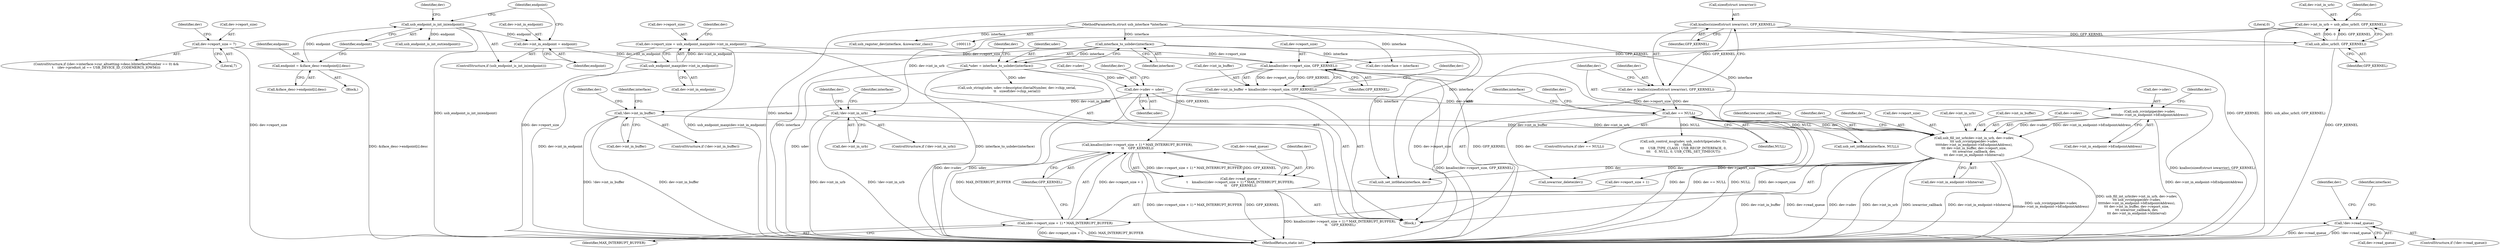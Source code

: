 digraph "0_linux_4ec0ef3a82125efc36173062a50624550a900ae0@API" {
"1000388" [label="(Call,kmalloc(((dev->report_size + 1) * MAX_INTERRUPT_BUFFER),\n\t\t    GFP_KERNEL))"];
"1000389" [label="(Call,(dev->report_size + 1) * MAX_INTERRUPT_BUFFER)"];
"1000355" [label="(Call,usb_fill_int_urb(dev->int_in_urb, dev->udev,\n\t\t\t usb_rcvintpipe(dev->udev,\n\t\t\t\t\tdev->int_in_endpoint->bEndpointAddress),\n\t\t\t dev->int_in_buffer, dev->report_size,\n\t\t\t iowarrior_callback, dev,\n\t\t\t dev->int_in_endpoint->bInterval))"];
"1000321" [label="(Call,!dev->int_in_urb)"];
"1000313" [label="(Call,dev->int_in_urb = usb_alloc_urb(0, GFP_KERNEL))"];
"1000317" [label="(Call,usb_alloc_urb(0, GFP_KERNEL))"];
"1000136" [label="(Call,kzalloc(sizeof(struct iowarrior), GFP_KERNEL))"];
"1000362" [label="(Call,usb_rcvintpipe(dev->udev,\n\t\t\t\t\tdev->int_in_endpoint->bEndpointAddress))"];
"1000197" [label="(Call,dev->udev = udev)"];
"1000118" [label="(Call,*udev = interface_to_usbdev(interface))"];
"1000120" [label="(Call,interface_to_usbdev(interface))"];
"1000114" [label="(MethodParameterIn,struct usb_interface *interface)"];
"1000343" [label="(Call,!dev->int_in_buffer)"];
"1000333" [label="(Call,dev->int_in_buffer = kmalloc(dev->report_size, GFP_KERNEL))"];
"1000337" [label="(Call,kmalloc(dev->report_size, GFP_KERNEL))"];
"1000308" [label="(Call,dev->report_size = 7)"];
"1000282" [label="(Call,dev->report_size = usb_endpoint_maxp(dev->int_in_endpoint))"];
"1000286" [label="(Call,usb_endpoint_maxp(dev->int_in_endpoint))"];
"1000269" [label="(Call,dev->int_in_endpoint = endpoint)"];
"1000267" [label="(Call,usb_endpoint_is_int_in(endpoint))"];
"1000256" [label="(Call,endpoint = &iface_desc->endpoint[i].desc)"];
"1000141" [label="(Call,dev == NULL)"];
"1000134" [label="(Call,dev = kzalloc(sizeof(struct iowarrior), GFP_KERNEL))"];
"1000384" [label="(Call,dev->read_queue =\n\t    kmalloc(((dev->report_size + 1) * MAX_INTERRUPT_BUFFER),\n\t\t    GFP_KERNEL))"];
"1000398" [label="(Call,!dev->read_queue)"];
"1000396" [label="(Identifier,GFP_KERNEL)"];
"1000334" [label="(Call,dev->int_in_buffer)"];
"1000142" [label="(Identifier,dev)"];
"1000282" [label="(Call,dev->report_size = usb_endpoint_maxp(dev->int_in_endpoint))"];
"1000363" [label="(Call,dev->udev)"];
"1000140" [label="(ControlStructure,if (dev == NULL))"];
"1000314" [label="(Call,dev->int_in_urb)"];
"1000462" [label="(Call,usb_control_msg(udev, usb_sndctrlpipe(udev, 0),\n\t\t\t    0x0A,\n\t\t\t    USB_TYPE_CLASS | USB_RECIP_INTERFACE, 0,\n\t\t\t    0, NULL, 0, USB_CTRL_SET_TIMEOUT))"];
"1000386" [label="(Identifier,dev)"];
"1000267" [label="(Call,usb_endpoint_is_int_in(endpoint))"];
"1000266" [label="(ControlStructure,if (usb_endpoint_is_int_in(endpoint)))"];
"1000258" [label="(Call,&iface_desc->endpoint[i].desc)"];
"1000317" [label="(Call,usb_alloc_urb(0, GFP_KERNEL))"];
"1000257" [label="(Identifier,endpoint)"];
"1000351" [label="(Identifier,interface)"];
"1000198" [label="(Call,dev->udev)"];
"1000378" [label="(Identifier,dev)"];
"1000297" [label="(Identifier,dev)"];
"1000342" [label="(ControlStructure,if (!dev->int_in_buffer))"];
"1000486" [label="(Call,usb_register_dev(interface, &iowarrior_class))"];
"1000276" [label="(Identifier,endpoint)"];
"1000379" [label="(Call,dev->int_in_endpoint->bInterval)"];
"1000345" [label="(Identifier,dev)"];
"1000318" [label="(Literal,0)"];
"1000114" [label="(MethodParameterIn,struct usb_interface *interface)"];
"1000335" [label="(Identifier,dev)"];
"1000121" [label="(Identifier,interface)"];
"1000385" [label="(Call,dev->read_queue)"];
"1000400" [label="(Identifier,dev)"];
"1000320" [label="(ControlStructure,if (!dev->int_in_urb))"];
"1000344" [label="(Call,dev->int_in_buffer)"];
"1000141" [label="(Call,dev == NULL)"];
"1000156" [label="(Identifier,dev)"];
"1000118" [label="(Call,*udev = interface_to_usbdev(interface))"];
"1000312" [label="(Literal,7)"];
"1000135" [label="(Identifier,dev)"];
"1000275" [label="(Call,usb_endpoint_is_int_out(endpoint))"];
"1000134" [label="(Call,dev = kzalloc(sizeof(struct iowarrior), GFP_KERNEL))"];
"1000366" [label="(Call,dev->int_in_endpoint->bEndpointAddress)"];
"1000341" [label="(Identifier,GFP_KERNEL)"];
"1000116" [label="(Block,)"];
"1000137" [label="(Call,sizeof(struct iowarrior))"];
"1000204" [label="(Identifier,dev)"];
"1000269" [label="(Call,dev->int_in_endpoint = endpoint)"];
"1000255" [label="(Block,)"];
"1000256" [label="(Call,endpoint = &iface_desc->endpoint[i].desc)"];
"1000143" [label="(Identifier,NULL)"];
"1000499" [label="(Call,usb_set_intfdata(interface, NULL))"];
"1000337" [label="(Call,kmalloc(dev->report_size, GFP_KERNEL))"];
"1000119" [label="(Identifier,udev)"];
"1000283" [label="(Call,dev->report_size)"];
"1000268" [label="(Identifier,endpoint)"];
"1000323" [label="(Identifier,dev)"];
"1000315" [label="(Identifier,dev)"];
"1000412" [label="(Identifier,dev)"];
"1000539" [label="(MethodReturn,static int)"];
"1000395" [label="(Identifier,MAX_INTERRUPT_BUFFER)"];
"1000374" [label="(Call,dev->report_size)"];
"1000270" [label="(Call,dev->int_in_endpoint)"];
"1000308" [label="(Call,dev->report_size = 7)"];
"1000397" [label="(ControlStructure,if (!dev->read_queue))"];
"1000356" [label="(Call,dev->int_in_urb)"];
"1000357" [label="(Identifier,dev)"];
"1000309" [label="(Call,dev->report_size)"];
"1000202" [label="(Call,dev->interface = interface)"];
"1000197" [label="(Call,dev->udev = udev)"];
"1000287" [label="(Call,dev->int_in_endpoint)"];
"1000371" [label="(Call,dev->int_in_buffer)"];
"1000333" [label="(Call,dev->int_in_buffer = kmalloc(dev->report_size, GFP_KERNEL))"];
"1000329" [label="(Identifier,interface)"];
"1000148" [label="(Identifier,interface)"];
"1000390" [label="(Call,dev->report_size + 1)"];
"1000286" [label="(Call,usb_endpoint_maxp(dev->int_in_endpoint))"];
"1000338" [label="(Call,dev->report_size)"];
"1000124" [label="(Identifier,dev)"];
"1000372" [label="(Identifier,dev)"];
"1000399" [label="(Call,dev->read_queue)"];
"1000384" [label="(Call,dev->read_queue =\n\t    kmalloc(((dev->report_size + 1) * MAX_INTERRUPT_BUFFER),\n\t\t    GFP_KERNEL))"];
"1000321" [label="(Call,!dev->int_in_urb)"];
"1000273" [label="(Identifier,endpoint)"];
"1000136" [label="(Call,kzalloc(sizeof(struct iowarrior), GFP_KERNEL))"];
"1000319" [label="(Identifier,GFP_KERNEL)"];
"1000359" [label="(Call,dev->udev)"];
"1000355" [label="(Call,usb_fill_int_urb(dev->int_in_urb, dev->udev,\n\t\t\t usb_rcvintpipe(dev->udev,\n\t\t\t\t\tdev->int_in_endpoint->bEndpointAddress),\n\t\t\t dev->int_in_buffer, dev->report_size,\n\t\t\t iowarrior_callback, dev,\n\t\t\t dev->int_in_endpoint->bInterval))"];
"1000377" [label="(Identifier,iowarrior_callback)"];
"1000406" [label="(Identifier,interface)"];
"1000290" [label="(ControlStructure,if ((dev->interface->cur_altsetting->desc.bInterfaceNumber == 0) &&\n\t    (dev->product_id == USB_DEVICE_ID_CODEMERCS_IOW56)))"];
"1000313" [label="(Call,dev->int_in_urb = usb_alloc_urb(0, GFP_KERNEL))"];
"1000271" [label="(Identifier,dev)"];
"1000398" [label="(Call,!dev->read_queue)"];
"1000201" [label="(Identifier,udev)"];
"1000139" [label="(Identifier,GFP_KERNEL)"];
"1000120" [label="(Call,interface_to_usbdev(interface))"];
"1000535" [label="(Call,iowarrior_delete(dev))"];
"1000419" [label="(Call,usb_string(udev, udev->descriptor.iSerialNumber, dev->chip_serial,\n\t\t   sizeof(dev->chip_serial)))"];
"1000322" [label="(Call,dev->int_in_urb)"];
"1000388" [label="(Call,kmalloc(((dev->report_size + 1) * MAX_INTERRUPT_BUFFER),\n\t\t    GFP_KERNEL))"];
"1000389" [label="(Call,(dev->report_size + 1) * MAX_INTERRUPT_BUFFER)"];
"1000343" [label="(Call,!dev->int_in_buffer)"];
"1000481" [label="(Call,usb_set_intfdata(interface, dev))"];
"1000362" [label="(Call,usb_rcvintpipe(dev->udev,\n\t\t\t\t\tdev->int_in_endpoint->bEndpointAddress))"];
"1000388" -> "1000384"  [label="AST: "];
"1000388" -> "1000396"  [label="CFG: "];
"1000389" -> "1000388"  [label="AST: "];
"1000396" -> "1000388"  [label="AST: "];
"1000384" -> "1000388"  [label="CFG: "];
"1000388" -> "1000539"  [label="DDG: (dev->report_size + 1) * MAX_INTERRUPT_BUFFER"];
"1000388" -> "1000539"  [label="DDG: GFP_KERNEL"];
"1000388" -> "1000384"  [label="DDG: (dev->report_size + 1) * MAX_INTERRUPT_BUFFER"];
"1000388" -> "1000384"  [label="DDG: GFP_KERNEL"];
"1000389" -> "1000388"  [label="DDG: dev->report_size + 1"];
"1000389" -> "1000388"  [label="DDG: MAX_INTERRUPT_BUFFER"];
"1000337" -> "1000388"  [label="DDG: GFP_KERNEL"];
"1000389" -> "1000395"  [label="CFG: "];
"1000390" -> "1000389"  [label="AST: "];
"1000395" -> "1000389"  [label="AST: "];
"1000396" -> "1000389"  [label="CFG: "];
"1000389" -> "1000539"  [label="DDG: dev->report_size + 1"];
"1000389" -> "1000539"  [label="DDG: MAX_INTERRUPT_BUFFER"];
"1000355" -> "1000389"  [label="DDG: dev->report_size"];
"1000355" -> "1000116"  [label="AST: "];
"1000355" -> "1000379"  [label="CFG: "];
"1000356" -> "1000355"  [label="AST: "];
"1000359" -> "1000355"  [label="AST: "];
"1000362" -> "1000355"  [label="AST: "];
"1000371" -> "1000355"  [label="AST: "];
"1000374" -> "1000355"  [label="AST: "];
"1000377" -> "1000355"  [label="AST: "];
"1000378" -> "1000355"  [label="AST: "];
"1000379" -> "1000355"  [label="AST: "];
"1000386" -> "1000355"  [label="CFG: "];
"1000355" -> "1000539"  [label="DDG: dev->int_in_urb"];
"1000355" -> "1000539"  [label="DDG: iowarrior_callback"];
"1000355" -> "1000539"  [label="DDG: dev->int_in_endpoint->bInterval"];
"1000355" -> "1000539"  [label="DDG: usb_rcvintpipe(dev->udev,\n\t\t\t\t\tdev->int_in_endpoint->bEndpointAddress)"];
"1000355" -> "1000539"  [label="DDG: usb_fill_int_urb(dev->int_in_urb, dev->udev,\n\t\t\t usb_rcvintpipe(dev->udev,\n\t\t\t\t\tdev->int_in_endpoint->bEndpointAddress),\n\t\t\t dev->int_in_buffer, dev->report_size,\n\t\t\t iowarrior_callback, dev,\n\t\t\t dev->int_in_endpoint->bInterval)"];
"1000355" -> "1000539"  [label="DDG: dev->int_in_buffer"];
"1000355" -> "1000539"  [label="DDG: dev->udev"];
"1000321" -> "1000355"  [label="DDG: dev->int_in_urb"];
"1000362" -> "1000355"  [label="DDG: dev->udev"];
"1000362" -> "1000355"  [label="DDG: dev->int_in_endpoint->bEndpointAddress"];
"1000343" -> "1000355"  [label="DDG: dev->int_in_buffer"];
"1000337" -> "1000355"  [label="DDG: dev->report_size"];
"1000141" -> "1000355"  [label="DDG: dev"];
"1000355" -> "1000390"  [label="DDG: dev->report_size"];
"1000355" -> "1000481"  [label="DDG: dev"];
"1000355" -> "1000535"  [label="DDG: dev"];
"1000321" -> "1000320"  [label="AST: "];
"1000321" -> "1000322"  [label="CFG: "];
"1000322" -> "1000321"  [label="AST: "];
"1000329" -> "1000321"  [label="CFG: "];
"1000335" -> "1000321"  [label="CFG: "];
"1000321" -> "1000539"  [label="DDG: dev->int_in_urb"];
"1000321" -> "1000539"  [label="DDG: !dev->int_in_urb"];
"1000313" -> "1000321"  [label="DDG: dev->int_in_urb"];
"1000313" -> "1000116"  [label="AST: "];
"1000313" -> "1000317"  [label="CFG: "];
"1000314" -> "1000313"  [label="AST: "];
"1000317" -> "1000313"  [label="AST: "];
"1000323" -> "1000313"  [label="CFG: "];
"1000313" -> "1000539"  [label="DDG: usb_alloc_urb(0, GFP_KERNEL)"];
"1000317" -> "1000313"  [label="DDG: 0"];
"1000317" -> "1000313"  [label="DDG: GFP_KERNEL"];
"1000317" -> "1000319"  [label="CFG: "];
"1000318" -> "1000317"  [label="AST: "];
"1000319" -> "1000317"  [label="AST: "];
"1000317" -> "1000539"  [label="DDG: GFP_KERNEL"];
"1000136" -> "1000317"  [label="DDG: GFP_KERNEL"];
"1000317" -> "1000337"  [label="DDG: GFP_KERNEL"];
"1000136" -> "1000134"  [label="AST: "];
"1000136" -> "1000139"  [label="CFG: "];
"1000137" -> "1000136"  [label="AST: "];
"1000139" -> "1000136"  [label="AST: "];
"1000134" -> "1000136"  [label="CFG: "];
"1000136" -> "1000539"  [label="DDG: GFP_KERNEL"];
"1000136" -> "1000134"  [label="DDG: GFP_KERNEL"];
"1000362" -> "1000366"  [label="CFG: "];
"1000363" -> "1000362"  [label="AST: "];
"1000366" -> "1000362"  [label="AST: "];
"1000372" -> "1000362"  [label="CFG: "];
"1000362" -> "1000539"  [label="DDG: dev->int_in_endpoint->bEndpointAddress"];
"1000197" -> "1000362"  [label="DDG: dev->udev"];
"1000197" -> "1000116"  [label="AST: "];
"1000197" -> "1000201"  [label="CFG: "];
"1000198" -> "1000197"  [label="AST: "];
"1000201" -> "1000197"  [label="AST: "];
"1000204" -> "1000197"  [label="CFG: "];
"1000197" -> "1000539"  [label="DDG: udev"];
"1000197" -> "1000539"  [label="DDG: dev->udev"];
"1000118" -> "1000197"  [label="DDG: udev"];
"1000118" -> "1000116"  [label="AST: "];
"1000118" -> "1000120"  [label="CFG: "];
"1000119" -> "1000118"  [label="AST: "];
"1000120" -> "1000118"  [label="AST: "];
"1000124" -> "1000118"  [label="CFG: "];
"1000118" -> "1000539"  [label="DDG: interface_to_usbdev(interface)"];
"1000118" -> "1000539"  [label="DDG: udev"];
"1000120" -> "1000118"  [label="DDG: interface"];
"1000118" -> "1000419"  [label="DDG: udev"];
"1000120" -> "1000121"  [label="CFG: "];
"1000121" -> "1000120"  [label="AST: "];
"1000120" -> "1000539"  [label="DDG: interface"];
"1000114" -> "1000120"  [label="DDG: interface"];
"1000120" -> "1000202"  [label="DDG: interface"];
"1000120" -> "1000481"  [label="DDG: interface"];
"1000114" -> "1000113"  [label="AST: "];
"1000114" -> "1000539"  [label="DDG: interface"];
"1000114" -> "1000202"  [label="DDG: interface"];
"1000114" -> "1000481"  [label="DDG: interface"];
"1000114" -> "1000486"  [label="DDG: interface"];
"1000114" -> "1000499"  [label="DDG: interface"];
"1000343" -> "1000342"  [label="AST: "];
"1000343" -> "1000344"  [label="CFG: "];
"1000344" -> "1000343"  [label="AST: "];
"1000351" -> "1000343"  [label="CFG: "];
"1000357" -> "1000343"  [label="CFG: "];
"1000343" -> "1000539"  [label="DDG: dev->int_in_buffer"];
"1000343" -> "1000539"  [label="DDG: !dev->int_in_buffer"];
"1000333" -> "1000343"  [label="DDG: dev->int_in_buffer"];
"1000333" -> "1000116"  [label="AST: "];
"1000333" -> "1000337"  [label="CFG: "];
"1000334" -> "1000333"  [label="AST: "];
"1000337" -> "1000333"  [label="AST: "];
"1000345" -> "1000333"  [label="CFG: "];
"1000333" -> "1000539"  [label="DDG: kmalloc(dev->report_size, GFP_KERNEL)"];
"1000337" -> "1000333"  [label="DDG: dev->report_size"];
"1000337" -> "1000333"  [label="DDG: GFP_KERNEL"];
"1000337" -> "1000341"  [label="CFG: "];
"1000338" -> "1000337"  [label="AST: "];
"1000341" -> "1000337"  [label="AST: "];
"1000337" -> "1000539"  [label="DDG: dev->report_size"];
"1000337" -> "1000539"  [label="DDG: GFP_KERNEL"];
"1000308" -> "1000337"  [label="DDG: dev->report_size"];
"1000282" -> "1000337"  [label="DDG: dev->report_size"];
"1000308" -> "1000290"  [label="AST: "];
"1000308" -> "1000312"  [label="CFG: "];
"1000309" -> "1000308"  [label="AST: "];
"1000312" -> "1000308"  [label="AST: "];
"1000315" -> "1000308"  [label="CFG: "];
"1000308" -> "1000539"  [label="DDG: dev->report_size"];
"1000282" -> "1000116"  [label="AST: "];
"1000282" -> "1000286"  [label="CFG: "];
"1000283" -> "1000282"  [label="AST: "];
"1000286" -> "1000282"  [label="AST: "];
"1000297" -> "1000282"  [label="CFG: "];
"1000282" -> "1000539"  [label="DDG: usb_endpoint_maxp(dev->int_in_endpoint)"];
"1000282" -> "1000539"  [label="DDG: dev->report_size"];
"1000286" -> "1000282"  [label="DDG: dev->int_in_endpoint"];
"1000286" -> "1000287"  [label="CFG: "];
"1000287" -> "1000286"  [label="AST: "];
"1000286" -> "1000539"  [label="DDG: dev->int_in_endpoint"];
"1000269" -> "1000286"  [label="DDG: dev->int_in_endpoint"];
"1000269" -> "1000266"  [label="AST: "];
"1000269" -> "1000273"  [label="CFG: "];
"1000270" -> "1000269"  [label="AST: "];
"1000273" -> "1000269"  [label="AST: "];
"1000276" -> "1000269"  [label="CFG: "];
"1000267" -> "1000269"  [label="DDG: endpoint"];
"1000267" -> "1000266"  [label="AST: "];
"1000267" -> "1000268"  [label="CFG: "];
"1000268" -> "1000267"  [label="AST: "];
"1000271" -> "1000267"  [label="CFG: "];
"1000276" -> "1000267"  [label="CFG: "];
"1000267" -> "1000539"  [label="DDG: usb_endpoint_is_int_in(endpoint)"];
"1000256" -> "1000267"  [label="DDG: endpoint"];
"1000267" -> "1000275"  [label="DDG: endpoint"];
"1000256" -> "1000255"  [label="AST: "];
"1000256" -> "1000258"  [label="CFG: "];
"1000257" -> "1000256"  [label="AST: "];
"1000258" -> "1000256"  [label="AST: "];
"1000268" -> "1000256"  [label="CFG: "];
"1000256" -> "1000539"  [label="DDG: &iface_desc->endpoint[i].desc"];
"1000141" -> "1000140"  [label="AST: "];
"1000141" -> "1000143"  [label="CFG: "];
"1000142" -> "1000141"  [label="AST: "];
"1000143" -> "1000141"  [label="AST: "];
"1000148" -> "1000141"  [label="CFG: "];
"1000156" -> "1000141"  [label="CFG: "];
"1000141" -> "1000539"  [label="DDG: dev"];
"1000141" -> "1000539"  [label="DDG: dev == NULL"];
"1000141" -> "1000539"  [label="DDG: NULL"];
"1000134" -> "1000141"  [label="DDG: dev"];
"1000141" -> "1000462"  [label="DDG: NULL"];
"1000141" -> "1000499"  [label="DDG: NULL"];
"1000141" -> "1000535"  [label="DDG: dev"];
"1000134" -> "1000116"  [label="AST: "];
"1000135" -> "1000134"  [label="AST: "];
"1000142" -> "1000134"  [label="CFG: "];
"1000134" -> "1000539"  [label="DDG: kzalloc(sizeof(struct iowarrior), GFP_KERNEL)"];
"1000384" -> "1000116"  [label="AST: "];
"1000385" -> "1000384"  [label="AST: "];
"1000400" -> "1000384"  [label="CFG: "];
"1000384" -> "1000539"  [label="DDG: kmalloc(((dev->report_size + 1) * MAX_INTERRUPT_BUFFER),\n\t\t    GFP_KERNEL)"];
"1000384" -> "1000398"  [label="DDG: dev->read_queue"];
"1000398" -> "1000397"  [label="AST: "];
"1000398" -> "1000399"  [label="CFG: "];
"1000399" -> "1000398"  [label="AST: "];
"1000406" -> "1000398"  [label="CFG: "];
"1000412" -> "1000398"  [label="CFG: "];
"1000398" -> "1000539"  [label="DDG: !dev->read_queue"];
"1000398" -> "1000539"  [label="DDG: dev->read_queue"];
}
